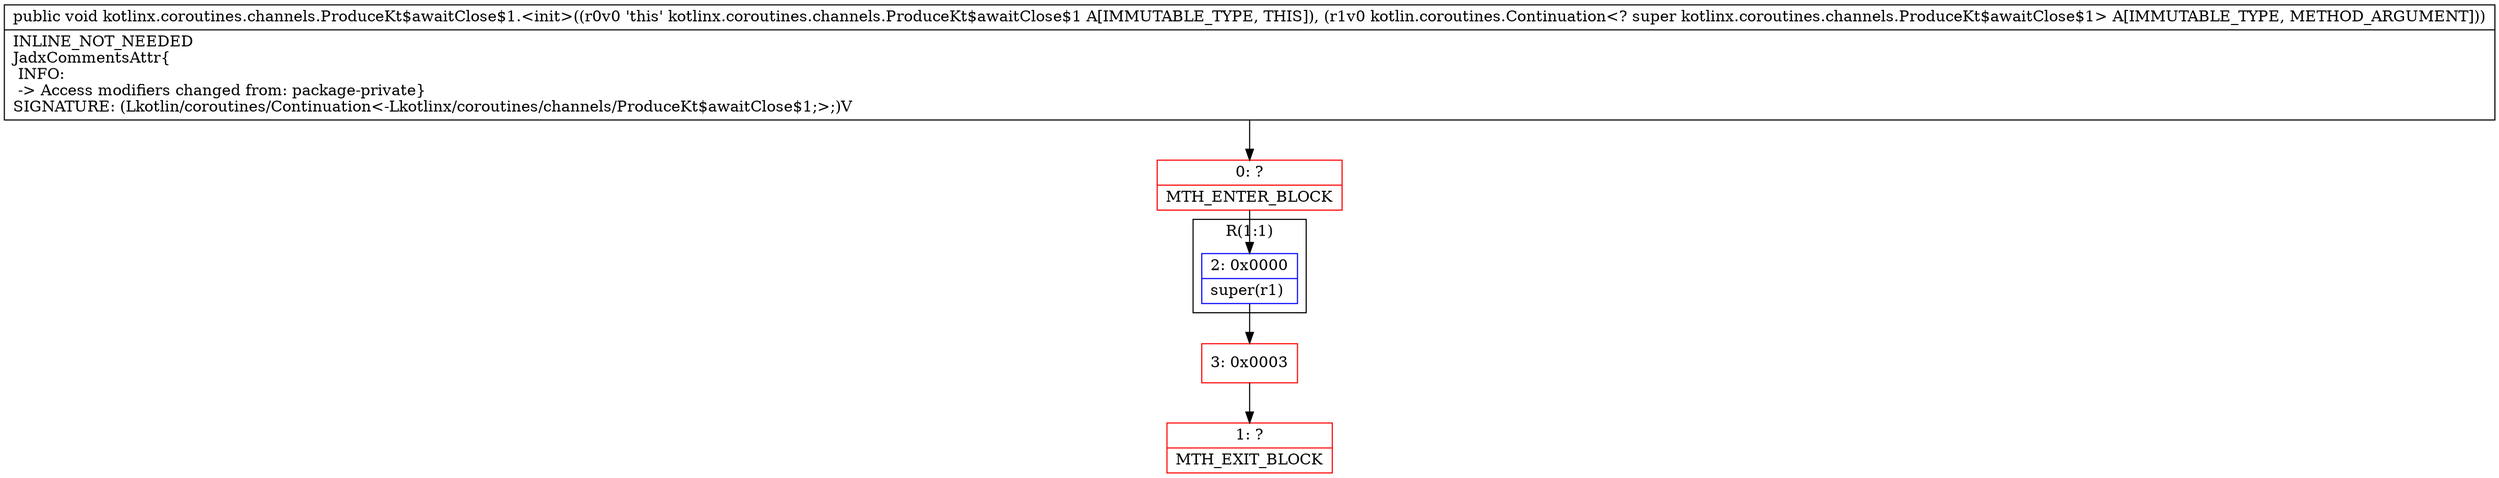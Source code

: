 digraph "CFG forkotlinx.coroutines.channels.ProduceKt$awaitClose$1.\<init\>(Lkotlin\/coroutines\/Continuation;)V" {
subgraph cluster_Region_1255089887 {
label = "R(1:1)";
node [shape=record,color=blue];
Node_2 [shape=record,label="{2\:\ 0x0000|super(r1)\l}"];
}
Node_0 [shape=record,color=red,label="{0\:\ ?|MTH_ENTER_BLOCK\l}"];
Node_3 [shape=record,color=red,label="{3\:\ 0x0003}"];
Node_1 [shape=record,color=red,label="{1\:\ ?|MTH_EXIT_BLOCK\l}"];
MethodNode[shape=record,label="{public void kotlinx.coroutines.channels.ProduceKt$awaitClose$1.\<init\>((r0v0 'this' kotlinx.coroutines.channels.ProduceKt$awaitClose$1 A[IMMUTABLE_TYPE, THIS]), (r1v0 kotlin.coroutines.Continuation\<? super kotlinx.coroutines.channels.ProduceKt$awaitClose$1\> A[IMMUTABLE_TYPE, METHOD_ARGUMENT]))  | INLINE_NOT_NEEDED\lJadxCommentsAttr\{\l INFO: \l \-\> Access modifiers changed from: package\-private\}\lSIGNATURE: (Lkotlin\/coroutines\/Continuation\<\-Lkotlinx\/coroutines\/channels\/ProduceKt$awaitClose$1;\>;)V\l}"];
MethodNode -> Node_0;Node_2 -> Node_3;
Node_0 -> Node_2;
Node_3 -> Node_1;
}


